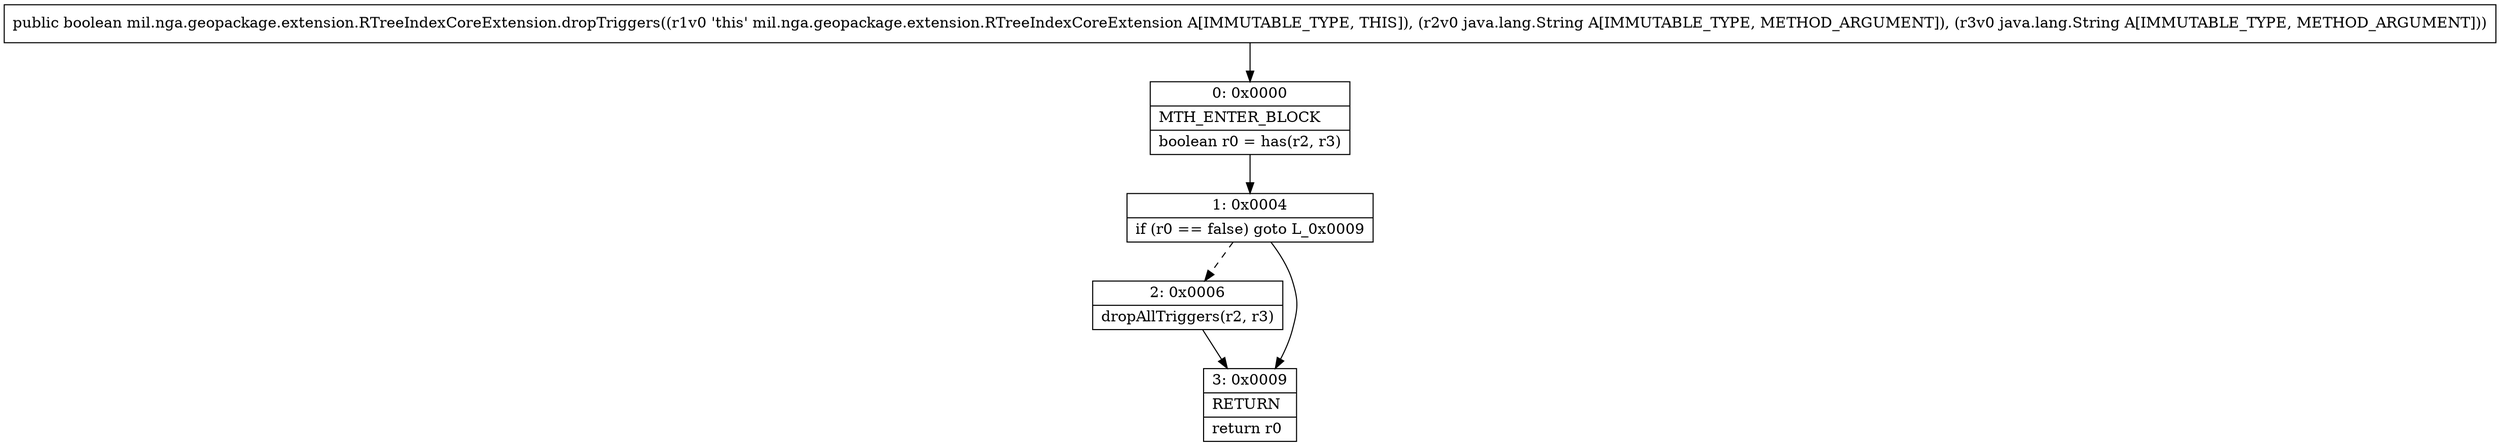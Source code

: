 digraph "CFG formil.nga.geopackage.extension.RTreeIndexCoreExtension.dropTriggers(Ljava\/lang\/String;Ljava\/lang\/String;)Z" {
Node_0 [shape=record,label="{0\:\ 0x0000|MTH_ENTER_BLOCK\l|boolean r0 = has(r2, r3)\l}"];
Node_1 [shape=record,label="{1\:\ 0x0004|if (r0 == false) goto L_0x0009\l}"];
Node_2 [shape=record,label="{2\:\ 0x0006|dropAllTriggers(r2, r3)\l}"];
Node_3 [shape=record,label="{3\:\ 0x0009|RETURN\l|return r0\l}"];
MethodNode[shape=record,label="{public boolean mil.nga.geopackage.extension.RTreeIndexCoreExtension.dropTriggers((r1v0 'this' mil.nga.geopackage.extension.RTreeIndexCoreExtension A[IMMUTABLE_TYPE, THIS]), (r2v0 java.lang.String A[IMMUTABLE_TYPE, METHOD_ARGUMENT]), (r3v0 java.lang.String A[IMMUTABLE_TYPE, METHOD_ARGUMENT])) }"];
MethodNode -> Node_0;
Node_0 -> Node_1;
Node_1 -> Node_2[style=dashed];
Node_1 -> Node_3;
Node_2 -> Node_3;
}

